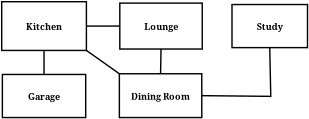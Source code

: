 <?xml version="1.0"?>
<diagram xmlns:dia="http://www.lysator.liu.se/~alla/dia/">
  <diagramdata>
    <attribute name="background">
      <color val="#ffffff"/>
    </attribute>
    <attribute name="paper">
      <composite type="paper">
        <attribute name="name">
          <string>#A4#</string>
        </attribute>
        <attribute name="tmargin">
          <real val="2.82"/>
        </attribute>
        <attribute name="bmargin">
          <real val="2.82"/>
        </attribute>
        <attribute name="lmargin">
          <real val="2.82"/>
        </attribute>
        <attribute name="rmargin">
          <real val="2.82"/>
        </attribute>
        <attribute name="is_portrait">
          <boolean val="true"/>
        </attribute>
        <attribute name="scaling">
          <real val="0.706"/>
        </attribute>
        <attribute name="fitto">
          <boolean val="true"/>
        </attribute>
        <attribute name="fitwidth">
          <int val="1"/>
        </attribute>
        <attribute name="fitheight">
          <int val="1"/>
        </attribute>
      </composite>
    </attribute>
    <attribute name="grid">
      <composite type="grid">
        <attribute name="width_x">
          <real val="1"/>
        </attribute>
        <attribute name="width_y">
          <real val="1"/>
        </attribute>
        <attribute name="visible_x">
          <int val="1"/>
        </attribute>
        <attribute name="visible_y">
          <int val="1"/>
        </attribute>
      </composite>
    </attribute>
    <attribute name="guides">
      <composite type="guides">
        <attribute name="hguides"/>
        <attribute name="vguides"/>
      </composite>
    </attribute>
  </diagramdata>
  <layer name="Background" visible="true">
    <object type="Flowchart - Box" version="0" id="O0">
      <attribute name="obj_pos">
        <point val="9.765,1.55"/>
      </attribute>
      <attribute name="obj_bb">
        <rectangle val="9.715,1.5;15.65,4.85"/>
      </attribute>
      <attribute name="elem_corner">
        <point val="9.765,1.55"/>
      </attribute>
      <attribute name="elem_width">
        <real val="5.835"/>
      </attribute>
      <attribute name="elem_height">
        <real val="3.25"/>
      </attribute>
      <attribute name="show_background">
        <boolean val="true"/>
      </attribute>
      <attribute name="padding">
        <real val="0.5"/>
      </attribute>
      <attribute name="text">
        <composite type="text">
          <attribute name="string">
            <string>#Lounge#</string>
          </attribute>
          <attribute name="font">
            <font name="Times-Bold"/>
          </attribute>
          <attribute name="height">
            <real val="0.8"/>
          </attribute>
          <attribute name="pos">
            <point val="12.683,3.41"/>
          </attribute>
          <attribute name="color">
            <color val="#000000"/>
          </attribute>
          <attribute name="alignment">
            <enum val="1"/>
          </attribute>
        </composite>
      </attribute>
    </object>
    <object type="Flowchart - Box" version="0" id="O1">
      <attribute name="obj_pos">
        <point val="1.405,1.45"/>
      </attribute>
      <attribute name="obj_bb">
        <rectangle val="1.355,1.4;7.45,4.95"/>
      </attribute>
      <attribute name="elem_corner">
        <point val="1.405,1.45"/>
      </attribute>
      <attribute name="elem_width">
        <real val="5.995"/>
      </attribute>
      <attribute name="elem_height">
        <real val="3.45"/>
      </attribute>
      <attribute name="show_background">
        <boolean val="true"/>
      </attribute>
      <attribute name="padding">
        <real val="0.5"/>
      </attribute>
      <attribute name="text">
        <composite type="text">
          <attribute name="string">
            <string>#Kitchen#</string>
          </attribute>
          <attribute name="font">
            <font name="Times-Bold"/>
          </attribute>
          <attribute name="height">
            <real val="0.8"/>
          </attribute>
          <attribute name="pos">
            <point val="4.402,3.41"/>
          </attribute>
          <attribute name="color">
            <color val="#000000"/>
          </attribute>
          <attribute name="alignment">
            <enum val="1"/>
          </attribute>
        </composite>
      </attribute>
    </object>
    <object type="Flowchart - Box" version="0" id="O2">
      <attribute name="obj_pos">
        <point val="17.706,1.65"/>
      </attribute>
      <attribute name="obj_bb">
        <rectangle val="17.656,1.6;23.1,4.75"/>
      </attribute>
      <attribute name="elem_corner">
        <point val="17.706,1.65"/>
      </attribute>
      <attribute name="elem_width">
        <real val="5.344"/>
      </attribute>
      <attribute name="elem_height">
        <real val="3.05"/>
      </attribute>
      <attribute name="show_background">
        <boolean val="true"/>
      </attribute>
      <attribute name="padding">
        <real val="0.5"/>
      </attribute>
      <attribute name="text">
        <composite type="text">
          <attribute name="string">
            <string>#Study#</string>
          </attribute>
          <attribute name="font">
            <font name="Times-Bold"/>
          </attribute>
          <attribute name="height">
            <real val="0.8"/>
          </attribute>
          <attribute name="pos">
            <point val="20.378,3.41"/>
          </attribute>
          <attribute name="color">
            <color val="#000000"/>
          </attribute>
          <attribute name="alignment">
            <enum val="1"/>
          </attribute>
        </composite>
      </attribute>
    </object>
    <object type="Flowchart - Box" version="0" id="O3">
      <attribute name="obj_pos">
        <point val="1.452,6.6"/>
      </attribute>
      <attribute name="obj_bb">
        <rectangle val="1.402,6.55;7.4,9.7"/>
      </attribute>
      <attribute name="elem_corner">
        <point val="1.452,6.6"/>
      </attribute>
      <attribute name="elem_width">
        <real val="5.898"/>
      </attribute>
      <attribute name="elem_height">
        <real val="3.05"/>
      </attribute>
      <attribute name="show_background">
        <boolean val="true"/>
      </attribute>
      <attribute name="padding">
        <real val="0.5"/>
      </attribute>
      <attribute name="text">
        <composite type="text">
          <attribute name="string">
            <string>#Garage#</string>
          </attribute>
          <attribute name="font">
            <font name="Times-Bold"/>
          </attribute>
          <attribute name="height">
            <real val="0.8"/>
          </attribute>
          <attribute name="pos">
            <point val="4.401,8.36"/>
          </attribute>
          <attribute name="color">
            <color val="#000000"/>
          </attribute>
          <attribute name="alignment">
            <enum val="1"/>
          </attribute>
        </composite>
      </attribute>
    </object>
    <object type="Flowchart - Box" version="0" id="O4">
      <attribute name="obj_pos">
        <point val="9.734,6.55"/>
      </attribute>
      <attribute name="obj_bb">
        <rectangle val="9.684,6.5;15.616,9.7"/>
      </attribute>
      <attribute name="elem_corner">
        <point val="9.734,6.55"/>
      </attribute>
      <attribute name="elem_width">
        <real val="5.833"/>
      </attribute>
      <attribute name="elem_height">
        <real val="3.1"/>
      </attribute>
      <attribute name="show_background">
        <boolean val="true"/>
      </attribute>
      <attribute name="padding">
        <real val="0.5"/>
      </attribute>
      <attribute name="text">
        <composite type="text">
          <attribute name="string">
            <string>#Dining Room#</string>
          </attribute>
          <attribute name="font">
            <font name="Times-Bold"/>
          </attribute>
          <attribute name="height">
            <real val="0.8"/>
          </attribute>
          <attribute name="pos">
            <point val="12.65,8.335"/>
          </attribute>
          <attribute name="color">
            <color val="#000000"/>
          </attribute>
          <attribute name="alignment">
            <enum val="1"/>
          </attribute>
        </composite>
      </attribute>
    </object>
    <object type="Standard - Line" version="0" id="O5">
      <attribute name="obj_pos">
        <point val="4.402,4.9"/>
      </attribute>
      <attribute name="obj_bb">
        <rectangle val="4.351,4.85;4.452,6.65"/>
      </attribute>
      <attribute name="conn_endpoints">
        <point val="4.402,4.9"/>
        <point val="4.401,6.6"/>
      </attribute>
      <attribute name="numcp">
        <int val="1"/>
      </attribute>
      <connections>
        <connection handle="0" to="O1" connection="13"/>
        <connection handle="1" to="O3" connection="2"/>
      </connections>
    </object>
    <object type="Standard - Line" version="0" id="O6">
      <attribute name="obj_pos">
        <point val="7.4,3.175"/>
      </attribute>
      <attribute name="obj_bb">
        <rectangle val="7.35,3.125;9.815,3.225"/>
      </attribute>
      <attribute name="conn_endpoints">
        <point val="7.4,3.175"/>
        <point val="9.765,3.175"/>
      </attribute>
      <attribute name="numcp">
        <int val="1"/>
      </attribute>
      <connections>
        <connection handle="0" to="O1" connection="8"/>
        <connection handle="1" to="O0" connection="7"/>
      </connections>
    </object>
    <object type="Standard - Line" version="0" id="O7">
      <attribute name="obj_pos">
        <point val="7.4,4.9"/>
      </attribute>
      <attribute name="obj_bb">
        <rectangle val="7.35,4.85;9.784,6.6"/>
      </attribute>
      <attribute name="conn_endpoints">
        <point val="7.4,4.9"/>
        <point val="9.734,6.55"/>
      </attribute>
      <attribute name="numcp">
        <int val="1"/>
      </attribute>
      <connections>
        <connection handle="0" to="O1" connection="15"/>
        <connection handle="1" to="O4" connection="0"/>
      </connections>
    </object>
    <object type="Standard - Line" version="0" id="O8">
      <attribute name="obj_pos">
        <point val="12.683,4.8"/>
      </attribute>
      <attribute name="obj_bb">
        <rectangle val="12.6,4.75;12.733,6.6"/>
      </attribute>
      <attribute name="conn_endpoints">
        <point val="12.683,4.8"/>
        <point val="12.65,6.55"/>
      </attribute>
      <attribute name="numcp">
        <int val="1"/>
      </attribute>
      <connections>
        <connection handle="0" to="O0" connection="13"/>
        <connection handle="1" to="O4" connection="2"/>
      </connections>
    </object>
    <object type="Standard - PolyLine" version="0" id="O9">
      <attribute name="obj_pos">
        <point val="15.566,8.1"/>
      </attribute>
      <attribute name="obj_bb">
        <rectangle val="15.516,4.65;20.5,8.2"/>
      </attribute>
      <attribute name="poly_points">
        <point val="15.566,8.1"/>
        <point val="20.45,8.15"/>
        <point val="20.378,4.7"/>
      </attribute>
      <connections>
        <connection handle="0" to="O4" connection="8"/>
        <connection handle="2" to="O2" connection="13"/>
      </connections>
    </object>
  </layer>
</diagram>
